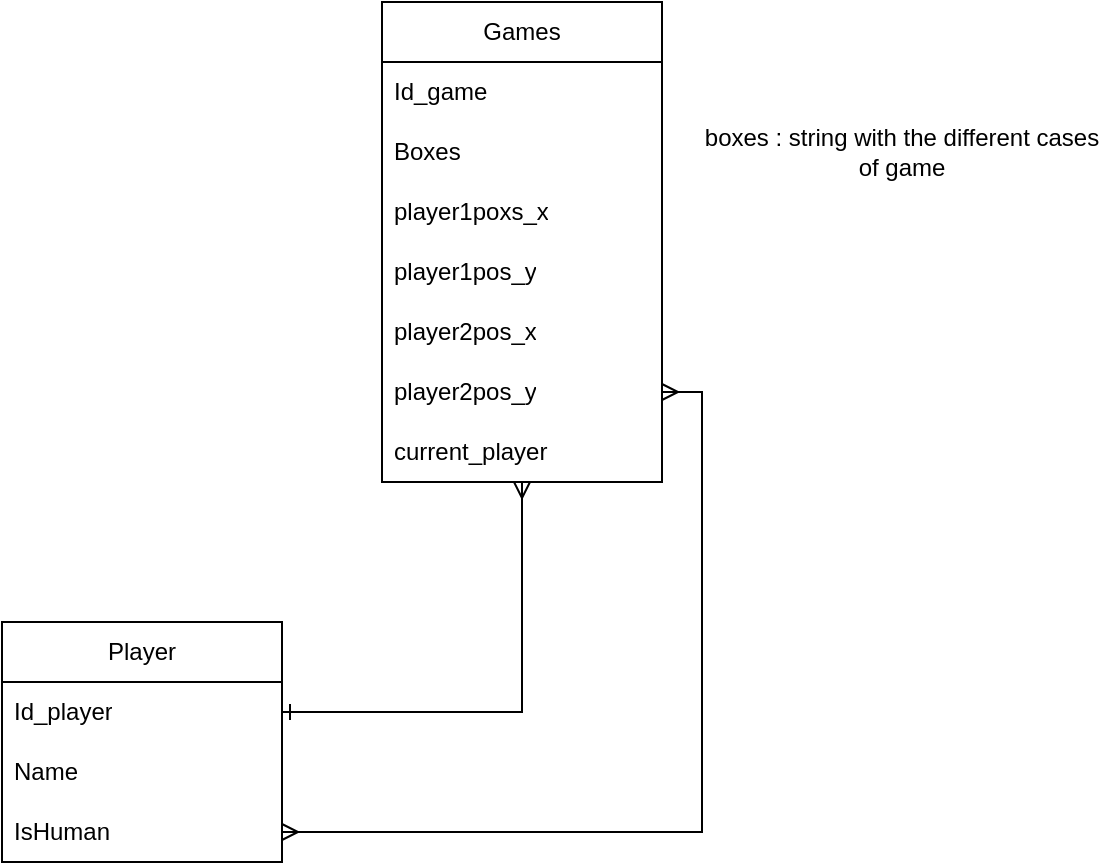 <mxfile version="24.7.7">
  <diagram name="Page-1" id="d2If1LkSrOgjq3KQQzS8">
    <mxGraphModel dx="1171" dy="533" grid="1" gridSize="10" guides="1" tooltips="1" connect="1" arrows="1" fold="1" page="1" pageScale="1" pageWidth="827" pageHeight="1169" math="0" shadow="0">
      <root>
        <mxCell id="0" />
        <mxCell id="1" parent="0" />
        <mxCell id="VYaoWX5Vr0VDT7d09Hty-1" value="Player" style="swimlane;fontStyle=0;childLayout=stackLayout;horizontal=1;startSize=30;horizontalStack=0;resizeParent=1;resizeParentMax=0;resizeLast=0;collapsible=1;marginBottom=0;whiteSpace=wrap;html=1;" vertex="1" parent="1">
          <mxGeometry x="200" y="420" width="140" height="120" as="geometry" />
        </mxCell>
        <mxCell id="VYaoWX5Vr0VDT7d09Hty-4" value="Id_player" style="text;strokeColor=none;fillColor=none;align=left;verticalAlign=middle;spacingLeft=4;spacingRight=4;overflow=hidden;points=[[0,0.5],[1,0.5]];portConstraint=eastwest;rotatable=0;whiteSpace=wrap;html=1;" vertex="1" parent="VYaoWX5Vr0VDT7d09Hty-1">
          <mxGeometry y="30" width="140" height="30" as="geometry" />
        </mxCell>
        <mxCell id="VYaoWX5Vr0VDT7d09Hty-2" value="Name" style="text;strokeColor=none;fillColor=none;align=left;verticalAlign=middle;spacingLeft=4;spacingRight=4;overflow=hidden;points=[[0,0.5],[1,0.5]];portConstraint=eastwest;rotatable=0;whiteSpace=wrap;html=1;" vertex="1" parent="VYaoWX5Vr0VDT7d09Hty-1">
          <mxGeometry y="60" width="140" height="30" as="geometry" />
        </mxCell>
        <mxCell id="VYaoWX5Vr0VDT7d09Hty-3" value="IsHuman" style="text;strokeColor=none;fillColor=none;align=left;verticalAlign=middle;spacingLeft=4;spacingRight=4;overflow=hidden;points=[[0,0.5],[1,0.5]];portConstraint=eastwest;rotatable=0;whiteSpace=wrap;html=1;" vertex="1" parent="VYaoWX5Vr0VDT7d09Hty-1">
          <mxGeometry y="90" width="140" height="30" as="geometry" />
        </mxCell>
        <mxCell id="VYaoWX5Vr0VDT7d09Hty-36" style="edgeStyle=orthogonalEdgeStyle;rounded=0;orthogonalLoop=1;jettySize=auto;html=1;entryX=1;entryY=0.5;entryDx=0;entryDy=0;endArrow=ERone;endFill=0;startArrow=ERmany;startFill=0;" edge="1" parent="1" source="VYaoWX5Vr0VDT7d09Hty-5" target="VYaoWX5Vr0VDT7d09Hty-4">
          <mxGeometry relative="1" as="geometry" />
        </mxCell>
        <mxCell id="VYaoWX5Vr0VDT7d09Hty-5" value="Games" style="swimlane;fontStyle=0;childLayout=stackLayout;horizontal=1;startSize=30;horizontalStack=0;resizeParent=1;resizeParentMax=0;resizeLast=0;collapsible=1;marginBottom=0;whiteSpace=wrap;html=1;" vertex="1" parent="1">
          <mxGeometry x="390" y="110" width="140" height="240" as="geometry" />
        </mxCell>
        <mxCell id="VYaoWX5Vr0VDT7d09Hty-6" value="Id_game" style="text;strokeColor=none;fillColor=none;align=left;verticalAlign=middle;spacingLeft=4;spacingRight=4;overflow=hidden;points=[[0,0.5],[1,0.5]];portConstraint=eastwest;rotatable=0;whiteSpace=wrap;html=1;" vertex="1" parent="VYaoWX5Vr0VDT7d09Hty-5">
          <mxGeometry y="30" width="140" height="30" as="geometry" />
        </mxCell>
        <mxCell id="VYaoWX5Vr0VDT7d09Hty-35" value="Boxes" style="text;strokeColor=none;fillColor=none;align=left;verticalAlign=middle;spacingLeft=4;spacingRight=4;overflow=hidden;points=[[0,0.5],[1,0.5]];portConstraint=eastwest;rotatable=0;whiteSpace=wrap;html=1;" vertex="1" parent="VYaoWX5Vr0VDT7d09Hty-5">
          <mxGeometry y="60" width="140" height="30" as="geometry" />
        </mxCell>
        <mxCell id="VYaoWX5Vr0VDT7d09Hty-38" value="player1poxs_x" style="text;strokeColor=none;fillColor=none;align=left;verticalAlign=middle;spacingLeft=4;spacingRight=4;overflow=hidden;points=[[0,0.5],[1,0.5]];portConstraint=eastwest;rotatable=0;whiteSpace=wrap;html=1;" vertex="1" parent="VYaoWX5Vr0VDT7d09Hty-5">
          <mxGeometry y="90" width="140" height="30" as="geometry" />
        </mxCell>
        <mxCell id="VYaoWX5Vr0VDT7d09Hty-39" value="player1pos_y" style="text;strokeColor=none;fillColor=none;align=left;verticalAlign=middle;spacingLeft=4;spacingRight=4;overflow=hidden;points=[[0,0.5],[1,0.5]];portConstraint=eastwest;rotatable=0;whiteSpace=wrap;html=1;" vertex="1" parent="VYaoWX5Vr0VDT7d09Hty-5">
          <mxGeometry y="120" width="140" height="30" as="geometry" />
        </mxCell>
        <mxCell id="VYaoWX5Vr0VDT7d09Hty-40" value="player2pos_x" style="text;strokeColor=none;fillColor=none;align=left;verticalAlign=middle;spacingLeft=4;spacingRight=4;overflow=hidden;points=[[0,0.5],[1,0.5]];portConstraint=eastwest;rotatable=0;whiteSpace=wrap;html=1;" vertex="1" parent="VYaoWX5Vr0VDT7d09Hty-5">
          <mxGeometry y="150" width="140" height="30" as="geometry" />
        </mxCell>
        <mxCell id="VYaoWX5Vr0VDT7d09Hty-41" value="player2pos_y" style="text;strokeColor=none;fillColor=none;align=left;verticalAlign=middle;spacingLeft=4;spacingRight=4;overflow=hidden;points=[[0,0.5],[1,0.5]];portConstraint=eastwest;rotatable=0;whiteSpace=wrap;html=1;" vertex="1" parent="VYaoWX5Vr0VDT7d09Hty-5">
          <mxGeometry y="180" width="140" height="30" as="geometry" />
        </mxCell>
        <mxCell id="VYaoWX5Vr0VDT7d09Hty-44" value="current_player" style="text;strokeColor=none;fillColor=none;align=left;verticalAlign=middle;spacingLeft=4;spacingRight=4;overflow=hidden;points=[[0,0.5],[1,0.5]];portConstraint=eastwest;rotatable=0;whiteSpace=wrap;html=1;" vertex="1" parent="VYaoWX5Vr0VDT7d09Hty-5">
          <mxGeometry y="210" width="140" height="30" as="geometry" />
        </mxCell>
        <mxCell id="VYaoWX5Vr0VDT7d09Hty-43" style="edgeStyle=orthogonalEdgeStyle;rounded=0;orthogonalLoop=1;jettySize=auto;html=1;exitX=1;exitY=0.5;exitDx=0;exitDy=0;entryX=1;entryY=0.5;entryDx=0;entryDy=0;endArrow=ERmany;endFill=0;startArrow=ERmany;startFill=0;" edge="1" parent="1" source="VYaoWX5Vr0VDT7d09Hty-3" target="VYaoWX5Vr0VDT7d09Hty-41">
          <mxGeometry relative="1" as="geometry" />
        </mxCell>
        <mxCell id="VYaoWX5Vr0VDT7d09Hty-45" value="boxes : string with the different cases of game" style="text;html=1;align=center;verticalAlign=middle;whiteSpace=wrap;rounded=0;" vertex="1" parent="1">
          <mxGeometry x="550" y="170" width="200" height="30" as="geometry" />
        </mxCell>
      </root>
    </mxGraphModel>
  </diagram>
</mxfile>
